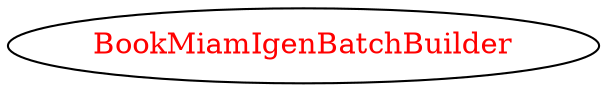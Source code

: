 digraph dependencyGraph {
 concentrate=true;
 ranksep="2.0";
 rankdir="LR"; 
 splines="ortho";
"BookMiamIgenBatchBuilder" [fontcolor="red"];
}